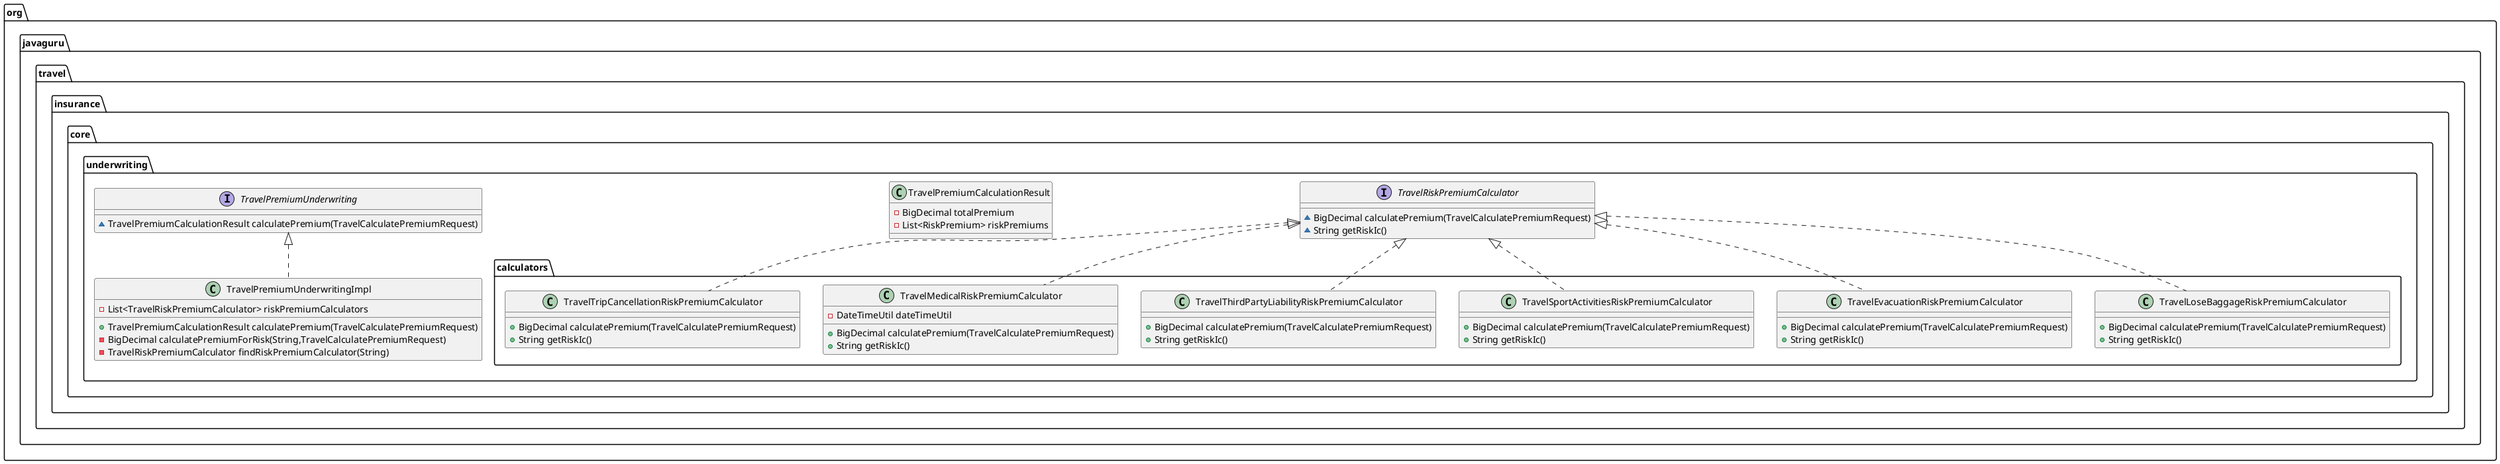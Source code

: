 @startuml
interface org.javaguru.travel.insurance.core.underwriting.TravelRiskPremiumCalculator {
~ BigDecimal calculatePremium(TravelCalculatePremiumRequest)
~ String getRiskIc()
}

class org.javaguru.travel.insurance.core.underwriting.calculators.TravelLoseBaggageRiskPremiumCalculator {
+ BigDecimal calculatePremium(TravelCalculatePremiumRequest)
+ String getRiskIc()
}

class org.javaguru.travel.insurance.core.underwriting.calculators.TravelEvacuationRiskPremiumCalculator {
+ BigDecimal calculatePremium(TravelCalculatePremiumRequest)
+ String getRiskIc()
}

class org.javaguru.travel.insurance.core.underwriting.TravelPremiumCalculationResult {
- BigDecimal totalPremium
- List<RiskPremium> riskPremiums
}

interface org.javaguru.travel.insurance.core.underwriting.TravelPremiumUnderwriting {
~ TravelPremiumCalculationResult calculatePremium(TravelCalculatePremiumRequest)
}

class org.javaguru.travel.insurance.core.underwriting.calculators.TravelSportActivitiesRiskPremiumCalculator {
+ BigDecimal calculatePremium(TravelCalculatePremiumRequest)
+ String getRiskIc()
}

class org.javaguru.travel.insurance.core.underwriting.calculators.TravelThirdPartyLiabilityRiskPremiumCalculator {
+ BigDecimal calculatePremium(TravelCalculatePremiumRequest)
+ String getRiskIc()
}

class org.javaguru.travel.insurance.core.underwriting.calculators.TravelMedicalRiskPremiumCalculator {
- DateTimeUtil dateTimeUtil
+ BigDecimal calculatePremium(TravelCalculatePremiumRequest)
+ String getRiskIc()
}


class org.javaguru.travel.insurance.core.underwriting.TravelPremiumUnderwritingImpl {
- List<TravelRiskPremiumCalculator> riskPremiumCalculators
+ TravelPremiumCalculationResult calculatePremium(TravelCalculatePremiumRequest)
- BigDecimal calculatePremiumForRisk(String,TravelCalculatePremiumRequest)
- TravelRiskPremiumCalculator findRiskPremiumCalculator(String)
}


class org.javaguru.travel.insurance.core.underwriting.calculators.TravelTripCancellationRiskPremiumCalculator {
+ BigDecimal calculatePremium(TravelCalculatePremiumRequest)
+ String getRiskIc()
}



org.javaguru.travel.insurance.core.underwriting.TravelRiskPremiumCalculator <|.. org.javaguru.travel.insurance.core.underwriting.calculators.TravelLoseBaggageRiskPremiumCalculator
org.javaguru.travel.insurance.core.underwriting.TravelRiskPremiumCalculator <|.. org.javaguru.travel.insurance.core.underwriting.calculators.TravelEvacuationRiskPremiumCalculator
org.javaguru.travel.insurance.core.underwriting.TravelRiskPremiumCalculator <|.. org.javaguru.travel.insurance.core.underwriting.calculators.TravelSportActivitiesRiskPremiumCalculator
org.javaguru.travel.insurance.core.underwriting.TravelRiskPremiumCalculator <|.. org.javaguru.travel.insurance.core.underwriting.calculators.TravelThirdPartyLiabilityRiskPremiumCalculator
org.javaguru.travel.insurance.core.underwriting.TravelRiskPremiumCalculator <|.. org.javaguru.travel.insurance.core.underwriting.calculators.TravelMedicalRiskPremiumCalculator
org.javaguru.travel.insurance.core.underwriting.TravelPremiumUnderwriting <|.. org.javaguru.travel.insurance.core.underwriting.TravelPremiumUnderwritingImpl
org.javaguru.travel.insurance.core.underwriting.TravelRiskPremiumCalculator <|.. org.javaguru.travel.insurance.core.underwriting.calculators.TravelTripCancellationRiskPremiumCalculator
@enduml
